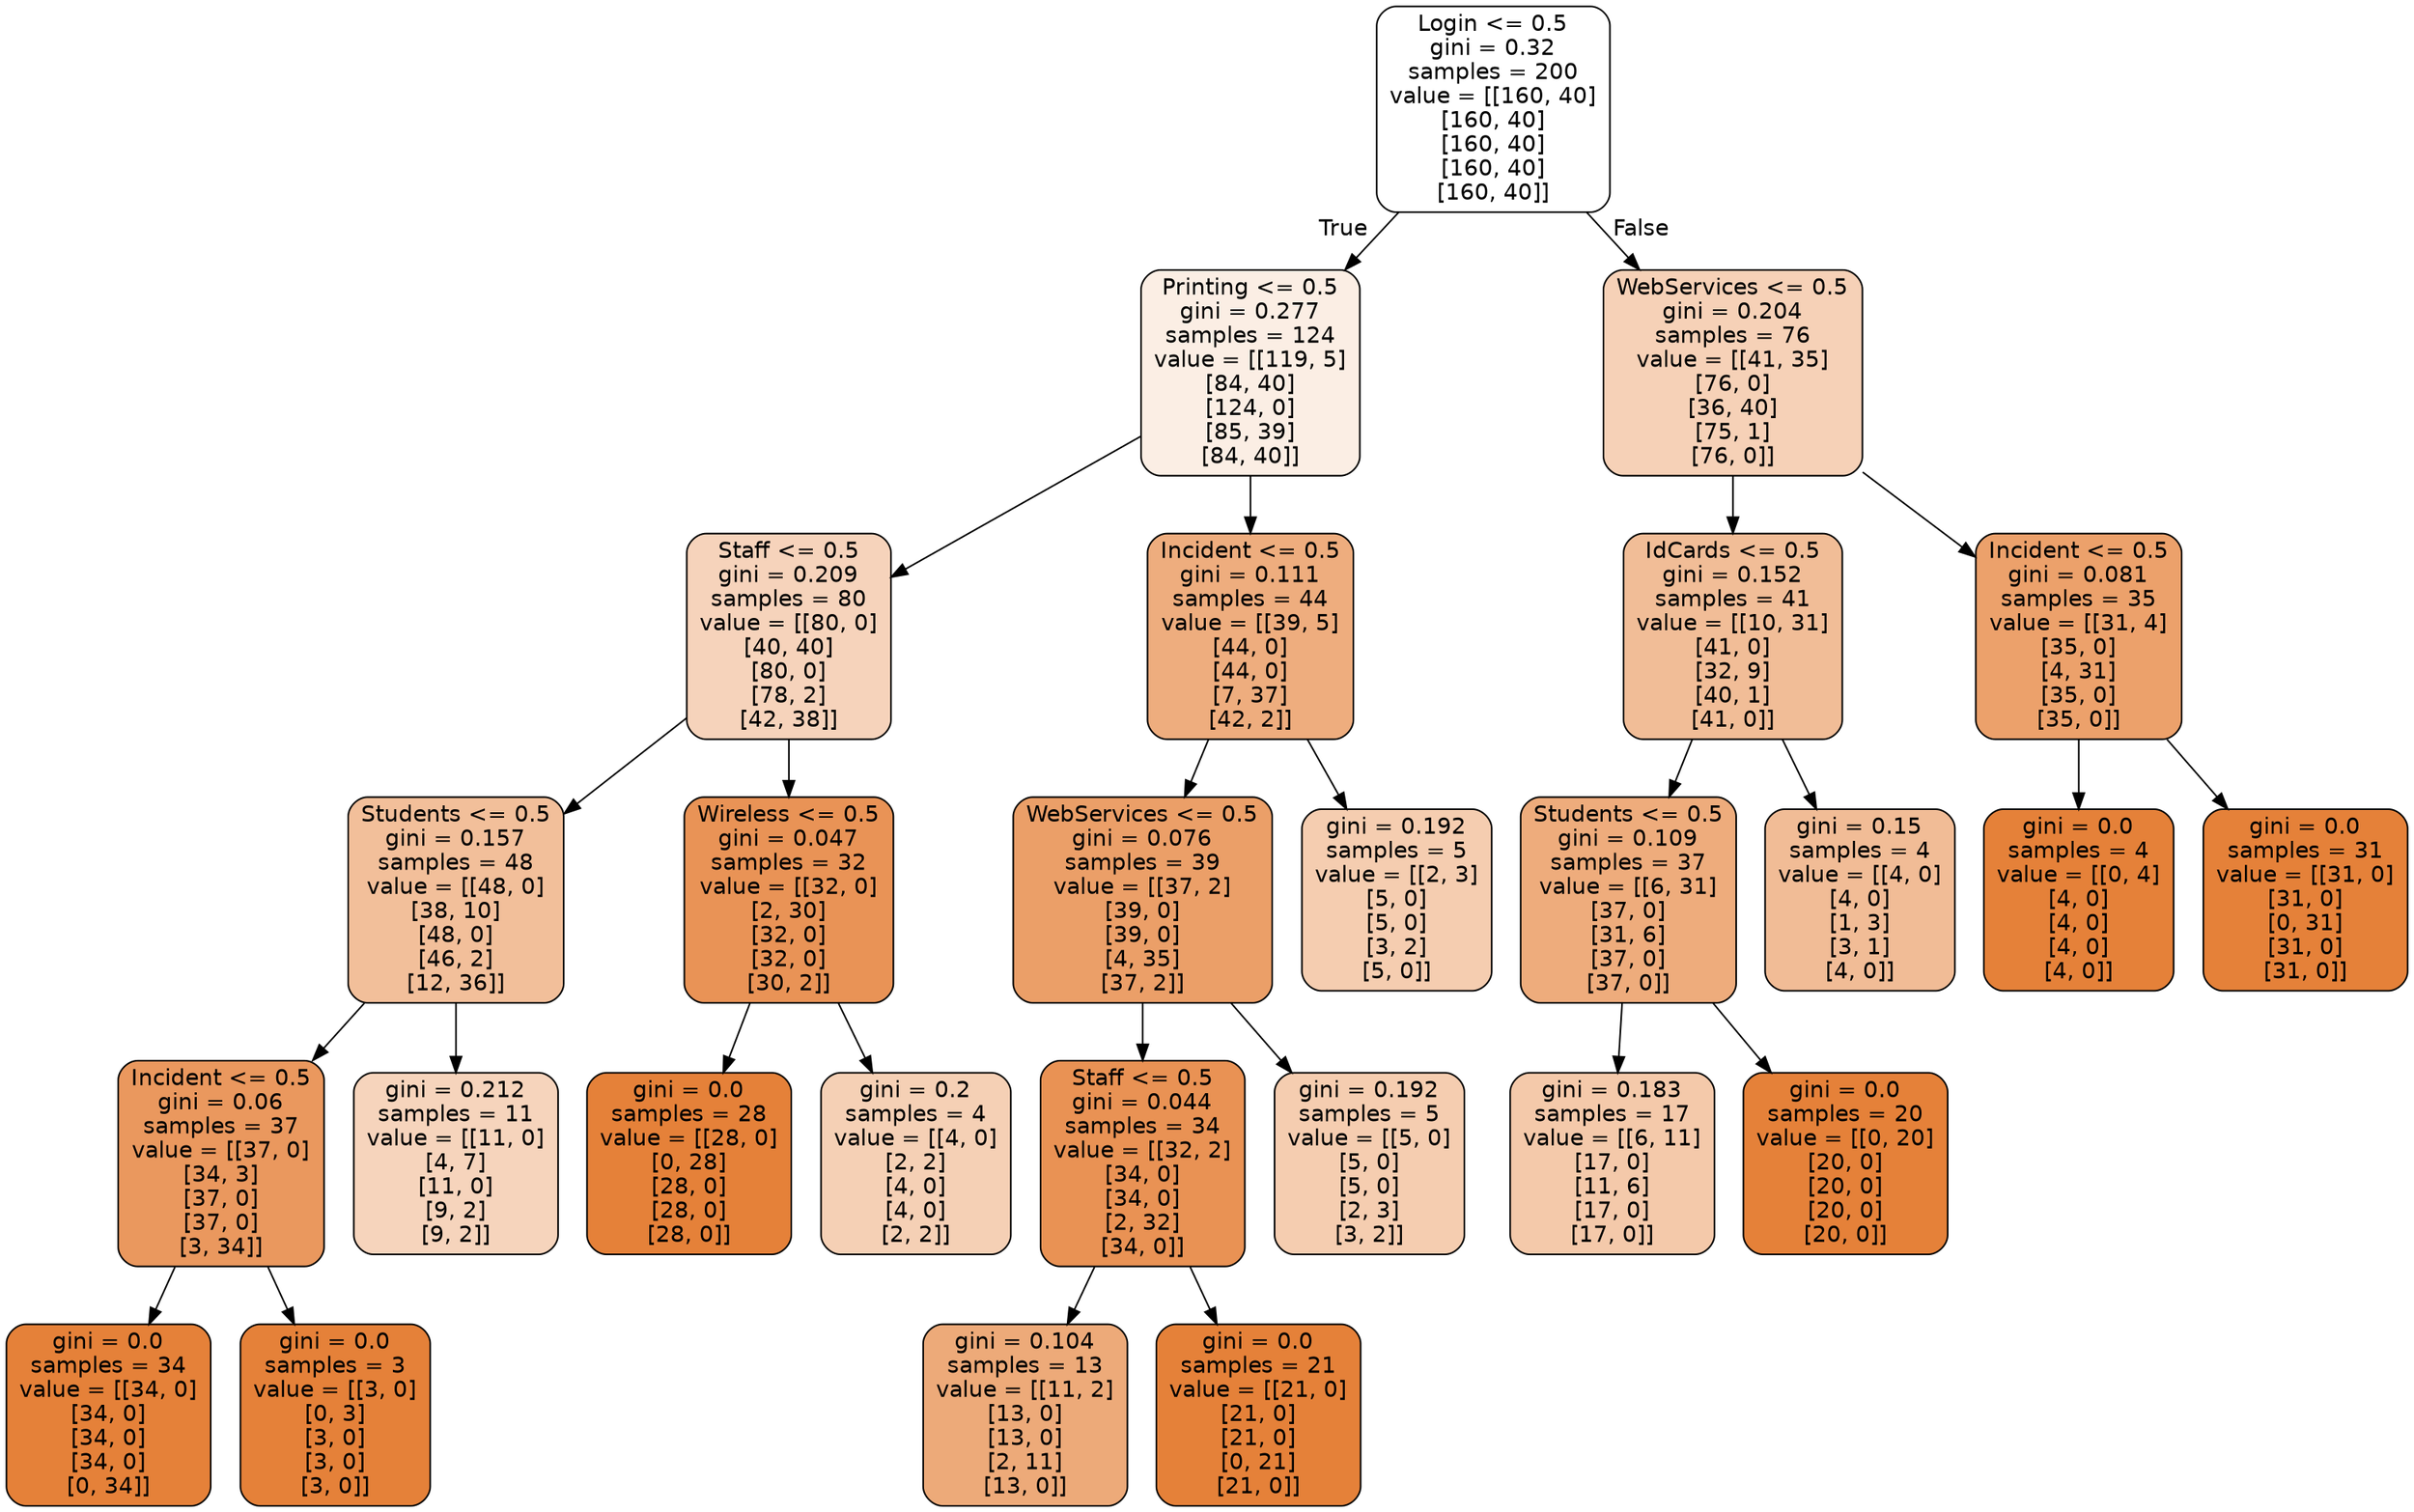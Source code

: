 digraph Tree {
node [shape=box, style="filled, rounded", color="black", fontname=helvetica] ;
edge [fontname=helvetica] ;
0 [label="Login <= 0.5\ngini = 0.32\nsamples = 200\nvalue = [[160, 40]\n[160, 40]\n[160, 40]\n[160, 40]\n[160, 40]]", fillcolor="#ffffff"] ;
1 [label="Printing <= 0.5\ngini = 0.277\nsamples = 124\nvalue = [[119, 5]\n[84, 40]\n[124, 0]\n[85, 39]\n[84, 40]]", fillcolor="#fbeee4"] ;
0 -> 1 [labeldistance=2.5, labelangle=45, headlabel="True"] ;
2 [label="Staff <= 0.5\ngini = 0.209\nsamples = 80\nvalue = [[80, 0]\n[40, 40]\n[80, 0]\n[78, 2]\n[42, 38]]", fillcolor="#f6d3bb"] ;
1 -> 2 ;
3 [label="Students <= 0.5\ngini = 0.157\nsamples = 48\nvalue = [[48, 0]\n[38, 10]\n[48, 0]\n[46, 2]\n[12, 36]]", fillcolor="#f2bf9a"] ;
2 -> 3 ;
4 [label="Incident <= 0.5\ngini = 0.06\nsamples = 37\nvalue = [[37, 0]\n[34, 3]\n[37, 0]\n[37, 0]\n[3, 34]]", fillcolor="#ea985e"] ;
3 -> 4 ;
5 [label="gini = 0.0\nsamples = 34\nvalue = [[34, 0]\n[34, 0]\n[34, 0]\n[34, 0]\n[0, 34]]", fillcolor="#e58139"] ;
4 -> 5 ;
6 [label="gini = 0.0\nsamples = 3\nvalue = [[3, 0]\n[0, 3]\n[3, 0]\n[3, 0]\n[3, 0]]", fillcolor="#e58139"] ;
4 -> 6 ;
7 [label="gini = 0.212\nsamples = 11\nvalue = [[11, 0]\n[4, 7]\n[11, 0]\n[9, 2]\n[9, 2]]", fillcolor="#f6d4bc"] ;
3 -> 7 ;
8 [label="Wireless <= 0.5\ngini = 0.047\nsamples = 32\nvalue = [[32, 0]\n[2, 30]\n[32, 0]\n[32, 0]\n[30, 2]]", fillcolor="#e99356"] ;
2 -> 8 ;
9 [label="gini = 0.0\nsamples = 28\nvalue = [[28, 0]\n[0, 28]\n[28, 0]\n[28, 0]\n[28, 0]]", fillcolor="#e58139"] ;
8 -> 9 ;
10 [label="gini = 0.2\nsamples = 4\nvalue = [[4, 0]\n[2, 2]\n[4, 0]\n[4, 0]\n[2, 2]]", fillcolor="#f5d0b5"] ;
8 -> 10 ;
11 [label="Incident <= 0.5\ngini = 0.111\nsamples = 44\nvalue = [[39, 5]\n[44, 0]\n[44, 0]\n[7, 37]\n[42, 2]]", fillcolor="#eead7e"] ;
1 -> 11 ;
12 [label="WebServices <= 0.5\ngini = 0.076\nsamples = 39\nvalue = [[37, 2]\n[39, 0]\n[39, 0]\n[4, 35]\n[37, 2]]", fillcolor="#eb9f68"] ;
11 -> 12 ;
13 [label="Staff <= 0.5\ngini = 0.044\nsamples = 34\nvalue = [[32, 2]\n[34, 0]\n[34, 0]\n[2, 32]\n[34, 0]]", fillcolor="#e99254"] ;
12 -> 13 ;
14 [label="gini = 0.104\nsamples = 13\nvalue = [[11, 2]\n[13, 0]\n[13, 0]\n[2, 11]\n[13, 0]]", fillcolor="#edaa79"] ;
13 -> 14 ;
15 [label="gini = 0.0\nsamples = 21\nvalue = [[21, 0]\n[21, 0]\n[21, 0]\n[0, 21]\n[21, 0]]", fillcolor="#e58139"] ;
13 -> 15 ;
16 [label="gini = 0.192\nsamples = 5\nvalue = [[5, 0]\n[5, 0]\n[5, 0]\n[2, 3]\n[3, 2]]", fillcolor="#f5cdb0"] ;
12 -> 16 ;
17 [label="gini = 0.192\nsamples = 5\nvalue = [[2, 3]\n[5, 0]\n[5, 0]\n[3, 2]\n[5, 0]]", fillcolor="#f5cdb0"] ;
11 -> 17 ;
18 [label="WebServices <= 0.5\ngini = 0.204\nsamples = 76\nvalue = [[41, 35]\n[76, 0]\n[36, 40]\n[75, 1]\n[76, 0]]", fillcolor="#f6d1b7"] ;
0 -> 18 [labeldistance=2.5, labelangle=-45, headlabel="False"] ;
19 [label="IdCards <= 0.5\ngini = 0.152\nsamples = 41\nvalue = [[10, 31]\n[41, 0]\n[32, 9]\n[40, 1]\n[41, 0]]", fillcolor="#f1bd97"] ;
18 -> 19 ;
20 [label="Students <= 0.5\ngini = 0.109\nsamples = 37\nvalue = [[6, 31]\n[37, 0]\n[31, 6]\n[37, 0]\n[37, 0]]", fillcolor="#eeac7c"] ;
19 -> 20 ;
21 [label="gini = 0.183\nsamples = 17\nvalue = [[6, 11]\n[17, 0]\n[11, 6]\n[17, 0]\n[17, 0]]", fillcolor="#f4c9aa"] ;
20 -> 21 ;
22 [label="gini = 0.0\nsamples = 20\nvalue = [[0, 20]\n[20, 0]\n[20, 0]\n[20, 0]\n[20, 0]]", fillcolor="#e58139"] ;
20 -> 22 ;
23 [label="gini = 0.15\nsamples = 4\nvalue = [[4, 0]\n[4, 0]\n[1, 3]\n[3, 1]\n[4, 0]]", fillcolor="#f1bc96"] ;
19 -> 23 ;
24 [label="Incident <= 0.5\ngini = 0.081\nsamples = 35\nvalue = [[31, 4]\n[35, 0]\n[4, 31]\n[35, 0]\n[35, 0]]", fillcolor="#eca16b"] ;
18 -> 24 ;
25 [label="gini = 0.0\nsamples = 4\nvalue = [[0, 4]\n[4, 0]\n[4, 0]\n[4, 0]\n[4, 0]]", fillcolor="#e58139"] ;
24 -> 25 ;
26 [label="gini = 0.0\nsamples = 31\nvalue = [[31, 0]\n[31, 0]\n[0, 31]\n[31, 0]\n[31, 0]]", fillcolor="#e58139"] ;
24 -> 26 ;
}